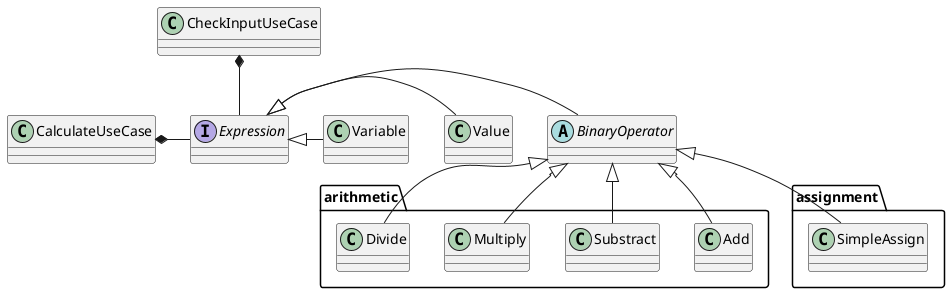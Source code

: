 @startuml class
interface Expression
abstract BinaryOperator

CheckInputUseCase *-- Expression
CalculateUseCase *- Expression
Expression <|- BinaryOperator
Expression <|- Value
Expression <|- Variable
package arithmetic {
    BinaryOperator <|-- Add
    BinaryOperator <|-- Substract
    BinaryOperator <|-- Multiply
    BinaryOperator <|-- Divide
}
package assignment {
    BinaryOperator <|-- SimpleAssign
}
@enduml
